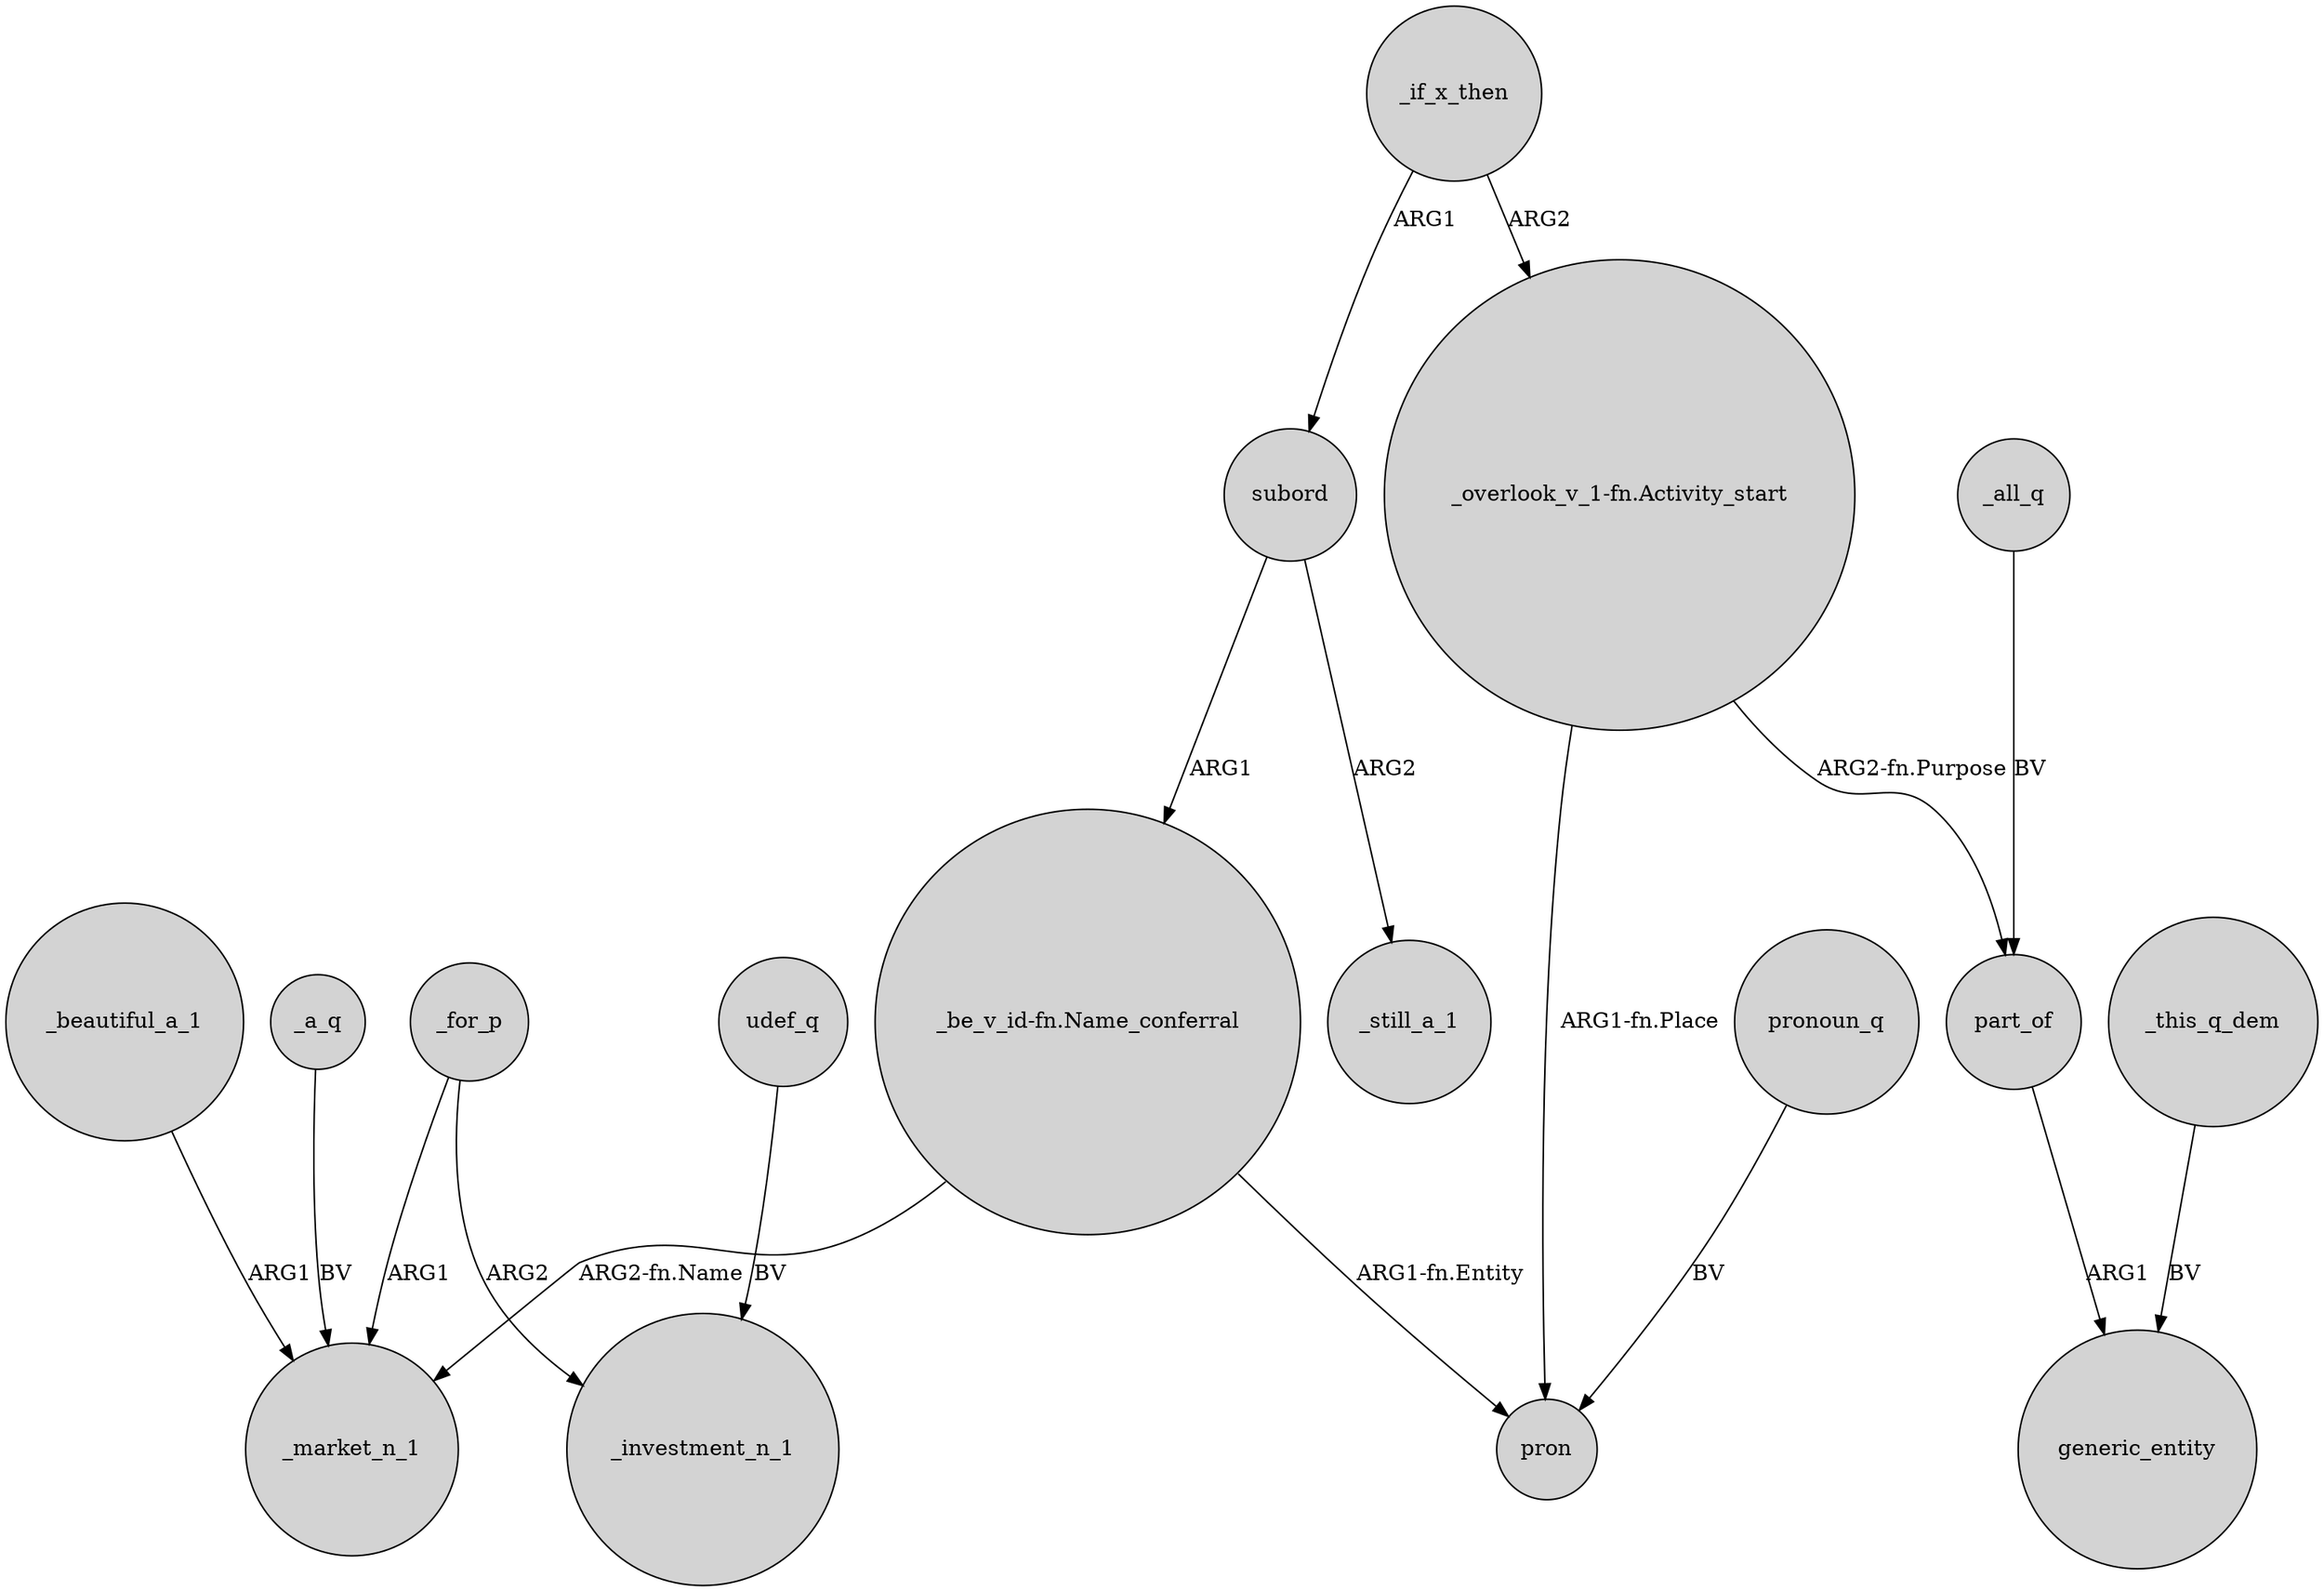 digraph {
	node [shape=circle style=filled]
	"_be_v_id-fn.Name_conferral" -> _market_n_1 [label="ARG2-fn.Name"]
	_a_q -> _market_n_1 [label=BV]
	_for_p -> _market_n_1 [label=ARG1]
	_all_q -> part_of [label=BV]
	part_of -> generic_entity [label=ARG1]
	"_overlook_v_1-fn.Activity_start" -> part_of [label="ARG2-fn.Purpose"]
	subord -> "_be_v_id-fn.Name_conferral" [label=ARG1]
	_beautiful_a_1 -> _market_n_1 [label=ARG1]
	_if_x_then -> subord [label=ARG1]
	udef_q -> _investment_n_1 [label=BV]
	pronoun_q -> pron [label=BV]
	_if_x_then -> "_overlook_v_1-fn.Activity_start" [label=ARG2]
	_for_p -> _investment_n_1 [label=ARG2]
	"_be_v_id-fn.Name_conferral" -> pron [label="ARG1-fn.Entity"]
	_this_q_dem -> generic_entity [label=BV]
	subord -> _still_a_1 [label=ARG2]
	"_overlook_v_1-fn.Activity_start" -> pron [label="ARG1-fn.Place"]
}

